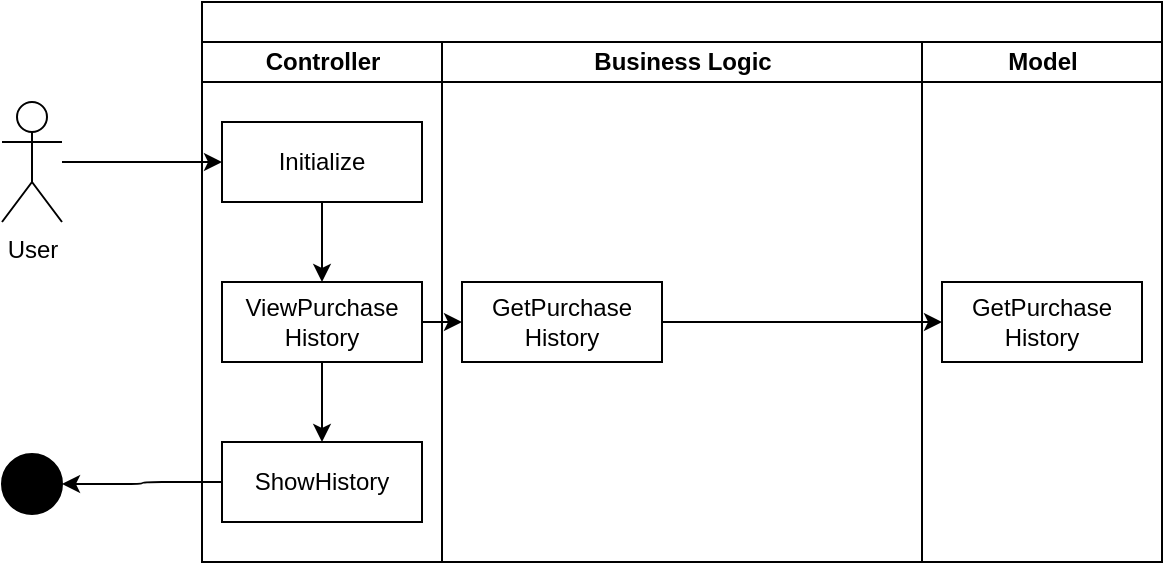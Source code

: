 <mxfile>
    <diagram id="-4qcNIimaRfKOCkRjVDk" name="Page-1">
        <mxGraphModel dx="832" dy="471" grid="1" gridSize="10" guides="1" tooltips="1" connect="1" arrows="1" fold="1" page="1" pageScale="1" pageWidth="850" pageHeight="1100" math="0" shadow="0">
            <root>
                <mxCell id="0"/>
                <mxCell id="1" parent="0"/>
                <mxCell id="2" value="" style="swimlane;childLayout=stackLayout;resizeParent=1;resizeParentMax=0;startSize=20;html=1;" vertex="1" parent="1">
                    <mxGeometry x="230.0" y="100" width="480" height="280" as="geometry"/>
                </mxCell>
                <mxCell id="3" value="Controller" style="swimlane;startSize=20;html=1;" vertex="1" parent="2">
                    <mxGeometry y="20" width="120" height="260" as="geometry"/>
                </mxCell>
                <mxCell id="4" value="" style="edgeStyle=none;html=1;" edge="1" parent="3" source="5" target="7">
                    <mxGeometry relative="1" as="geometry"/>
                </mxCell>
                <mxCell id="5" value="Initialize" style="rounded=0;whiteSpace=wrap;html=1;" vertex="1" parent="3">
                    <mxGeometry x="10" y="40" width="100" height="40" as="geometry"/>
                </mxCell>
                <mxCell id="6" value="" style="edgeStyle=orthogonalEdgeStyle;html=1;fontSize=15;" edge="1" parent="3" source="7" target="8">
                    <mxGeometry relative="1" as="geometry"/>
                </mxCell>
                <mxCell id="7" value="ViewPurchase&lt;br&gt;History" style="rounded=0;whiteSpace=wrap;html=1;" vertex="1" parent="3">
                    <mxGeometry x="10.0" y="120" width="100" height="40" as="geometry"/>
                </mxCell>
                <mxCell id="8" value="ShowHistory" style="rounded=0;whiteSpace=wrap;html=1;" vertex="1" parent="3">
                    <mxGeometry x="10.0" y="200" width="100" height="40" as="geometry"/>
                </mxCell>
                <mxCell id="9" value="Business Logic" style="swimlane;startSize=20;html=1;" vertex="1" parent="2">
                    <mxGeometry x="120" y="20" width="240" height="260" as="geometry"/>
                </mxCell>
                <mxCell id="10" value="GetPurchase&lt;br&gt;History" style="rounded=0;whiteSpace=wrap;html=1;" vertex="1" parent="9">
                    <mxGeometry x="10.0" y="120" width="100" height="40" as="geometry"/>
                </mxCell>
                <mxCell id="11" value="Model" style="swimlane;startSize=20;html=1;" vertex="1" parent="2">
                    <mxGeometry x="360" y="20" width="120" height="260" as="geometry"/>
                </mxCell>
                <mxCell id="12" value="GetPurchase&lt;br&gt;History" style="rounded=0;whiteSpace=wrap;html=1;" vertex="1" parent="11">
                    <mxGeometry x="10.0" y="120" width="100" height="40" as="geometry"/>
                </mxCell>
                <mxCell id="13" value="" style="edgeStyle=none;html=1;" edge="1" parent="2" source="7" target="10">
                    <mxGeometry relative="1" as="geometry"/>
                </mxCell>
                <mxCell id="14" style="edgeStyle=none;html=1;" edge="1" parent="2" source="10" target="12">
                    <mxGeometry relative="1" as="geometry"/>
                </mxCell>
                <mxCell id="15" style="edgeStyle=none;html=1;" edge="1" source="16" target="5" parent="1">
                    <mxGeometry relative="1" as="geometry"/>
                </mxCell>
                <mxCell id="16" value="User" style="shape=umlActor;verticalLabelPosition=bottom;verticalAlign=top;html=1;outlineConnect=0;" vertex="1" parent="1">
                    <mxGeometry x="130" y="150" width="30" height="60" as="geometry"/>
                </mxCell>
                <mxCell id="17" value="" style="ellipse;fillColor=strokeColor;fontSize=15;" vertex="1" parent="1">
                    <mxGeometry x="130" y="326" width="30" height="30" as="geometry"/>
                </mxCell>
                <mxCell id="18" style="edgeStyle=orthogonalEdgeStyle;html=1;fontSize=15;" edge="1" source="8" target="17" parent="1">
                    <mxGeometry relative="1" as="geometry"/>
                </mxCell>
            </root>
        </mxGraphModel>
    </diagram>
</mxfile>